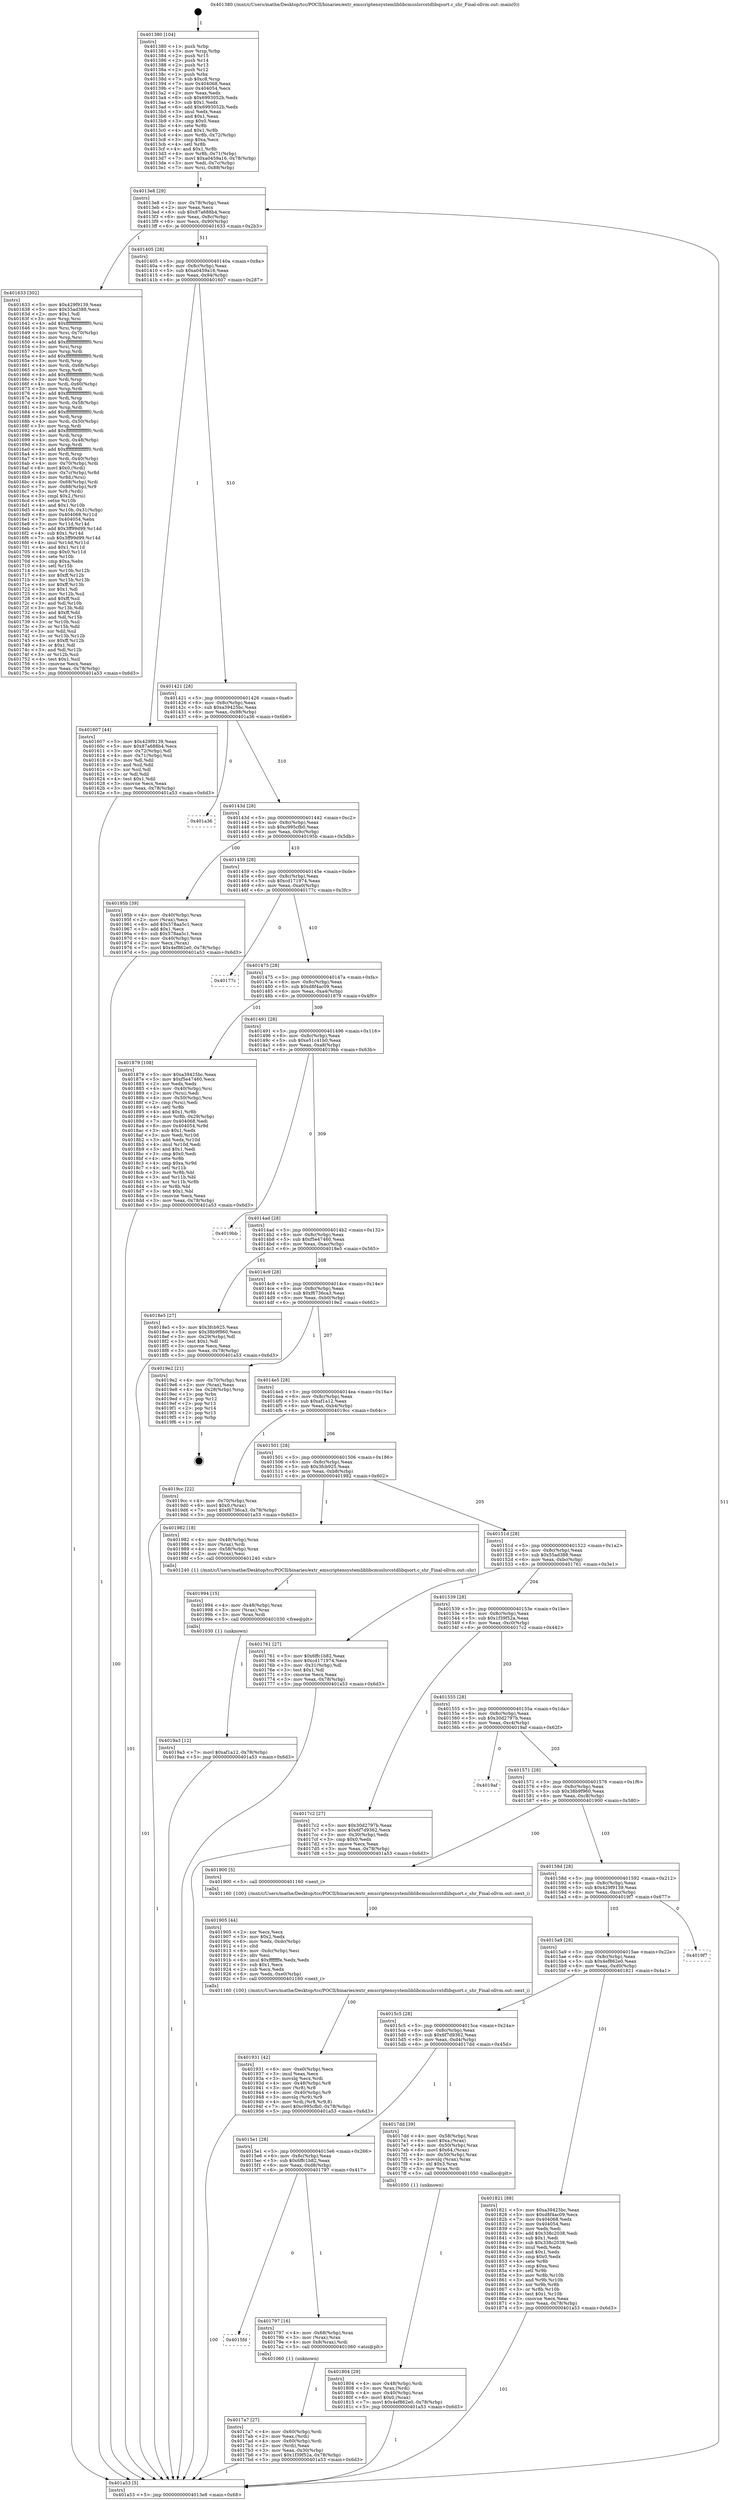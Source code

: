 digraph "0x401380" {
  label = "0x401380 (/mnt/c/Users/mathe/Desktop/tcc/POCII/binaries/extr_emscriptensystemliblibcmuslsrcstdlibqsort.c_shr_Final-ollvm.out::main(0))"
  labelloc = "t"
  node[shape=record]

  Entry [label="",width=0.3,height=0.3,shape=circle,fillcolor=black,style=filled]
  "0x4013e8" [label="{
     0x4013e8 [29]\l
     | [instrs]\l
     &nbsp;&nbsp;0x4013e8 \<+3\>: mov -0x78(%rbp),%eax\l
     &nbsp;&nbsp;0x4013eb \<+2\>: mov %eax,%ecx\l
     &nbsp;&nbsp;0x4013ed \<+6\>: sub $0x87a688b4,%ecx\l
     &nbsp;&nbsp;0x4013f3 \<+6\>: mov %eax,-0x8c(%rbp)\l
     &nbsp;&nbsp;0x4013f9 \<+6\>: mov %ecx,-0x90(%rbp)\l
     &nbsp;&nbsp;0x4013ff \<+6\>: je 0000000000401633 \<main+0x2b3\>\l
  }"]
  "0x401633" [label="{
     0x401633 [302]\l
     | [instrs]\l
     &nbsp;&nbsp;0x401633 \<+5\>: mov $0x429f9139,%eax\l
     &nbsp;&nbsp;0x401638 \<+5\>: mov $0x55ad388,%ecx\l
     &nbsp;&nbsp;0x40163d \<+2\>: mov $0x1,%dl\l
     &nbsp;&nbsp;0x40163f \<+3\>: mov %rsp,%rsi\l
     &nbsp;&nbsp;0x401642 \<+4\>: add $0xfffffffffffffff0,%rsi\l
     &nbsp;&nbsp;0x401646 \<+3\>: mov %rsi,%rsp\l
     &nbsp;&nbsp;0x401649 \<+4\>: mov %rsi,-0x70(%rbp)\l
     &nbsp;&nbsp;0x40164d \<+3\>: mov %rsp,%rsi\l
     &nbsp;&nbsp;0x401650 \<+4\>: add $0xfffffffffffffff0,%rsi\l
     &nbsp;&nbsp;0x401654 \<+3\>: mov %rsi,%rsp\l
     &nbsp;&nbsp;0x401657 \<+3\>: mov %rsp,%rdi\l
     &nbsp;&nbsp;0x40165a \<+4\>: add $0xfffffffffffffff0,%rdi\l
     &nbsp;&nbsp;0x40165e \<+3\>: mov %rdi,%rsp\l
     &nbsp;&nbsp;0x401661 \<+4\>: mov %rdi,-0x68(%rbp)\l
     &nbsp;&nbsp;0x401665 \<+3\>: mov %rsp,%rdi\l
     &nbsp;&nbsp;0x401668 \<+4\>: add $0xfffffffffffffff0,%rdi\l
     &nbsp;&nbsp;0x40166c \<+3\>: mov %rdi,%rsp\l
     &nbsp;&nbsp;0x40166f \<+4\>: mov %rdi,-0x60(%rbp)\l
     &nbsp;&nbsp;0x401673 \<+3\>: mov %rsp,%rdi\l
     &nbsp;&nbsp;0x401676 \<+4\>: add $0xfffffffffffffff0,%rdi\l
     &nbsp;&nbsp;0x40167a \<+3\>: mov %rdi,%rsp\l
     &nbsp;&nbsp;0x40167d \<+4\>: mov %rdi,-0x58(%rbp)\l
     &nbsp;&nbsp;0x401681 \<+3\>: mov %rsp,%rdi\l
     &nbsp;&nbsp;0x401684 \<+4\>: add $0xfffffffffffffff0,%rdi\l
     &nbsp;&nbsp;0x401688 \<+3\>: mov %rdi,%rsp\l
     &nbsp;&nbsp;0x40168b \<+4\>: mov %rdi,-0x50(%rbp)\l
     &nbsp;&nbsp;0x40168f \<+3\>: mov %rsp,%rdi\l
     &nbsp;&nbsp;0x401692 \<+4\>: add $0xfffffffffffffff0,%rdi\l
     &nbsp;&nbsp;0x401696 \<+3\>: mov %rdi,%rsp\l
     &nbsp;&nbsp;0x401699 \<+4\>: mov %rdi,-0x48(%rbp)\l
     &nbsp;&nbsp;0x40169d \<+3\>: mov %rsp,%rdi\l
     &nbsp;&nbsp;0x4016a0 \<+4\>: add $0xfffffffffffffff0,%rdi\l
     &nbsp;&nbsp;0x4016a4 \<+3\>: mov %rdi,%rsp\l
     &nbsp;&nbsp;0x4016a7 \<+4\>: mov %rdi,-0x40(%rbp)\l
     &nbsp;&nbsp;0x4016ab \<+4\>: mov -0x70(%rbp),%rdi\l
     &nbsp;&nbsp;0x4016af \<+6\>: movl $0x0,(%rdi)\l
     &nbsp;&nbsp;0x4016b5 \<+4\>: mov -0x7c(%rbp),%r8d\l
     &nbsp;&nbsp;0x4016b9 \<+3\>: mov %r8d,(%rsi)\l
     &nbsp;&nbsp;0x4016bc \<+4\>: mov -0x68(%rbp),%rdi\l
     &nbsp;&nbsp;0x4016c0 \<+7\>: mov -0x88(%rbp),%r9\l
     &nbsp;&nbsp;0x4016c7 \<+3\>: mov %r9,(%rdi)\l
     &nbsp;&nbsp;0x4016ca \<+3\>: cmpl $0x2,(%rsi)\l
     &nbsp;&nbsp;0x4016cd \<+4\>: setne %r10b\l
     &nbsp;&nbsp;0x4016d1 \<+4\>: and $0x1,%r10b\l
     &nbsp;&nbsp;0x4016d5 \<+4\>: mov %r10b,-0x31(%rbp)\l
     &nbsp;&nbsp;0x4016d9 \<+8\>: mov 0x404068,%r11d\l
     &nbsp;&nbsp;0x4016e1 \<+7\>: mov 0x404054,%ebx\l
     &nbsp;&nbsp;0x4016e8 \<+3\>: mov %r11d,%r14d\l
     &nbsp;&nbsp;0x4016eb \<+7\>: add $0x3ff99d99,%r14d\l
     &nbsp;&nbsp;0x4016f2 \<+4\>: sub $0x1,%r14d\l
     &nbsp;&nbsp;0x4016f6 \<+7\>: sub $0x3ff99d99,%r14d\l
     &nbsp;&nbsp;0x4016fd \<+4\>: imul %r14d,%r11d\l
     &nbsp;&nbsp;0x401701 \<+4\>: and $0x1,%r11d\l
     &nbsp;&nbsp;0x401705 \<+4\>: cmp $0x0,%r11d\l
     &nbsp;&nbsp;0x401709 \<+4\>: sete %r10b\l
     &nbsp;&nbsp;0x40170d \<+3\>: cmp $0xa,%ebx\l
     &nbsp;&nbsp;0x401710 \<+4\>: setl %r15b\l
     &nbsp;&nbsp;0x401714 \<+3\>: mov %r10b,%r12b\l
     &nbsp;&nbsp;0x401717 \<+4\>: xor $0xff,%r12b\l
     &nbsp;&nbsp;0x40171b \<+3\>: mov %r15b,%r13b\l
     &nbsp;&nbsp;0x40171e \<+4\>: xor $0xff,%r13b\l
     &nbsp;&nbsp;0x401722 \<+3\>: xor $0x1,%dl\l
     &nbsp;&nbsp;0x401725 \<+3\>: mov %r12b,%sil\l
     &nbsp;&nbsp;0x401728 \<+4\>: and $0xff,%sil\l
     &nbsp;&nbsp;0x40172c \<+3\>: and %dl,%r10b\l
     &nbsp;&nbsp;0x40172f \<+3\>: mov %r13b,%dil\l
     &nbsp;&nbsp;0x401732 \<+4\>: and $0xff,%dil\l
     &nbsp;&nbsp;0x401736 \<+3\>: and %dl,%r15b\l
     &nbsp;&nbsp;0x401739 \<+3\>: or %r10b,%sil\l
     &nbsp;&nbsp;0x40173c \<+3\>: or %r15b,%dil\l
     &nbsp;&nbsp;0x40173f \<+3\>: xor %dil,%sil\l
     &nbsp;&nbsp;0x401742 \<+3\>: or %r13b,%r12b\l
     &nbsp;&nbsp;0x401745 \<+4\>: xor $0xff,%r12b\l
     &nbsp;&nbsp;0x401749 \<+3\>: or $0x1,%dl\l
     &nbsp;&nbsp;0x40174c \<+3\>: and %dl,%r12b\l
     &nbsp;&nbsp;0x40174f \<+3\>: or %r12b,%sil\l
     &nbsp;&nbsp;0x401752 \<+4\>: test $0x1,%sil\l
     &nbsp;&nbsp;0x401756 \<+3\>: cmovne %ecx,%eax\l
     &nbsp;&nbsp;0x401759 \<+3\>: mov %eax,-0x78(%rbp)\l
     &nbsp;&nbsp;0x40175c \<+5\>: jmp 0000000000401a53 \<main+0x6d3\>\l
  }"]
  "0x401405" [label="{
     0x401405 [28]\l
     | [instrs]\l
     &nbsp;&nbsp;0x401405 \<+5\>: jmp 000000000040140a \<main+0x8a\>\l
     &nbsp;&nbsp;0x40140a \<+6\>: mov -0x8c(%rbp),%eax\l
     &nbsp;&nbsp;0x401410 \<+5\>: sub $0xa0459a16,%eax\l
     &nbsp;&nbsp;0x401415 \<+6\>: mov %eax,-0x94(%rbp)\l
     &nbsp;&nbsp;0x40141b \<+6\>: je 0000000000401607 \<main+0x287\>\l
  }"]
  Exit [label="",width=0.3,height=0.3,shape=circle,fillcolor=black,style=filled,peripheries=2]
  "0x401607" [label="{
     0x401607 [44]\l
     | [instrs]\l
     &nbsp;&nbsp;0x401607 \<+5\>: mov $0x429f9139,%eax\l
     &nbsp;&nbsp;0x40160c \<+5\>: mov $0x87a688b4,%ecx\l
     &nbsp;&nbsp;0x401611 \<+3\>: mov -0x72(%rbp),%dl\l
     &nbsp;&nbsp;0x401614 \<+4\>: mov -0x71(%rbp),%sil\l
     &nbsp;&nbsp;0x401618 \<+3\>: mov %dl,%dil\l
     &nbsp;&nbsp;0x40161b \<+3\>: and %sil,%dil\l
     &nbsp;&nbsp;0x40161e \<+3\>: xor %sil,%dl\l
     &nbsp;&nbsp;0x401621 \<+3\>: or %dl,%dil\l
     &nbsp;&nbsp;0x401624 \<+4\>: test $0x1,%dil\l
     &nbsp;&nbsp;0x401628 \<+3\>: cmovne %ecx,%eax\l
     &nbsp;&nbsp;0x40162b \<+3\>: mov %eax,-0x78(%rbp)\l
     &nbsp;&nbsp;0x40162e \<+5\>: jmp 0000000000401a53 \<main+0x6d3\>\l
  }"]
  "0x401421" [label="{
     0x401421 [28]\l
     | [instrs]\l
     &nbsp;&nbsp;0x401421 \<+5\>: jmp 0000000000401426 \<main+0xa6\>\l
     &nbsp;&nbsp;0x401426 \<+6\>: mov -0x8c(%rbp),%eax\l
     &nbsp;&nbsp;0x40142c \<+5\>: sub $0xa39425bc,%eax\l
     &nbsp;&nbsp;0x401431 \<+6\>: mov %eax,-0x98(%rbp)\l
     &nbsp;&nbsp;0x401437 \<+6\>: je 0000000000401a36 \<main+0x6b6\>\l
  }"]
  "0x401a53" [label="{
     0x401a53 [5]\l
     | [instrs]\l
     &nbsp;&nbsp;0x401a53 \<+5\>: jmp 00000000004013e8 \<main+0x68\>\l
  }"]
  "0x401380" [label="{
     0x401380 [104]\l
     | [instrs]\l
     &nbsp;&nbsp;0x401380 \<+1\>: push %rbp\l
     &nbsp;&nbsp;0x401381 \<+3\>: mov %rsp,%rbp\l
     &nbsp;&nbsp;0x401384 \<+2\>: push %r15\l
     &nbsp;&nbsp;0x401386 \<+2\>: push %r14\l
     &nbsp;&nbsp;0x401388 \<+2\>: push %r13\l
     &nbsp;&nbsp;0x40138a \<+2\>: push %r12\l
     &nbsp;&nbsp;0x40138c \<+1\>: push %rbx\l
     &nbsp;&nbsp;0x40138d \<+7\>: sub $0xc8,%rsp\l
     &nbsp;&nbsp;0x401394 \<+7\>: mov 0x404068,%eax\l
     &nbsp;&nbsp;0x40139b \<+7\>: mov 0x404054,%ecx\l
     &nbsp;&nbsp;0x4013a2 \<+2\>: mov %eax,%edx\l
     &nbsp;&nbsp;0x4013a4 \<+6\>: sub $0x6993052b,%edx\l
     &nbsp;&nbsp;0x4013aa \<+3\>: sub $0x1,%edx\l
     &nbsp;&nbsp;0x4013ad \<+6\>: add $0x6993052b,%edx\l
     &nbsp;&nbsp;0x4013b3 \<+3\>: imul %edx,%eax\l
     &nbsp;&nbsp;0x4013b6 \<+3\>: and $0x1,%eax\l
     &nbsp;&nbsp;0x4013b9 \<+3\>: cmp $0x0,%eax\l
     &nbsp;&nbsp;0x4013bc \<+4\>: sete %r8b\l
     &nbsp;&nbsp;0x4013c0 \<+4\>: and $0x1,%r8b\l
     &nbsp;&nbsp;0x4013c4 \<+4\>: mov %r8b,-0x72(%rbp)\l
     &nbsp;&nbsp;0x4013c8 \<+3\>: cmp $0xa,%ecx\l
     &nbsp;&nbsp;0x4013cb \<+4\>: setl %r8b\l
     &nbsp;&nbsp;0x4013cf \<+4\>: and $0x1,%r8b\l
     &nbsp;&nbsp;0x4013d3 \<+4\>: mov %r8b,-0x71(%rbp)\l
     &nbsp;&nbsp;0x4013d7 \<+7\>: movl $0xa0459a16,-0x78(%rbp)\l
     &nbsp;&nbsp;0x4013de \<+3\>: mov %edi,-0x7c(%rbp)\l
     &nbsp;&nbsp;0x4013e1 \<+7\>: mov %rsi,-0x88(%rbp)\l
  }"]
  "0x4019a3" [label="{
     0x4019a3 [12]\l
     | [instrs]\l
     &nbsp;&nbsp;0x4019a3 \<+7\>: movl $0xaf1a12,-0x78(%rbp)\l
     &nbsp;&nbsp;0x4019aa \<+5\>: jmp 0000000000401a53 \<main+0x6d3\>\l
  }"]
  "0x401994" [label="{
     0x401994 [15]\l
     | [instrs]\l
     &nbsp;&nbsp;0x401994 \<+4\>: mov -0x48(%rbp),%rax\l
     &nbsp;&nbsp;0x401998 \<+3\>: mov (%rax),%rax\l
     &nbsp;&nbsp;0x40199b \<+3\>: mov %rax,%rdi\l
     &nbsp;&nbsp;0x40199e \<+5\>: call 0000000000401030 \<free@plt\>\l
     | [calls]\l
     &nbsp;&nbsp;0x401030 \{1\} (unknown)\l
  }"]
  "0x401a36" [label="{
     0x401a36\l
  }", style=dashed]
  "0x40143d" [label="{
     0x40143d [28]\l
     | [instrs]\l
     &nbsp;&nbsp;0x40143d \<+5\>: jmp 0000000000401442 \<main+0xc2\>\l
     &nbsp;&nbsp;0x401442 \<+6\>: mov -0x8c(%rbp),%eax\l
     &nbsp;&nbsp;0x401448 \<+5\>: sub $0xc995cfb0,%eax\l
     &nbsp;&nbsp;0x40144d \<+6\>: mov %eax,-0x9c(%rbp)\l
     &nbsp;&nbsp;0x401453 \<+6\>: je 000000000040195b \<main+0x5db\>\l
  }"]
  "0x401931" [label="{
     0x401931 [42]\l
     | [instrs]\l
     &nbsp;&nbsp;0x401931 \<+6\>: mov -0xe0(%rbp),%ecx\l
     &nbsp;&nbsp;0x401937 \<+3\>: imul %eax,%ecx\l
     &nbsp;&nbsp;0x40193a \<+3\>: movslq %ecx,%rdi\l
     &nbsp;&nbsp;0x40193d \<+4\>: mov -0x48(%rbp),%r8\l
     &nbsp;&nbsp;0x401941 \<+3\>: mov (%r8),%r8\l
     &nbsp;&nbsp;0x401944 \<+4\>: mov -0x40(%rbp),%r9\l
     &nbsp;&nbsp;0x401948 \<+3\>: movslq (%r9),%r9\l
     &nbsp;&nbsp;0x40194b \<+4\>: mov %rdi,(%r8,%r9,8)\l
     &nbsp;&nbsp;0x40194f \<+7\>: movl $0xc995cfb0,-0x78(%rbp)\l
     &nbsp;&nbsp;0x401956 \<+5\>: jmp 0000000000401a53 \<main+0x6d3\>\l
  }"]
  "0x40195b" [label="{
     0x40195b [39]\l
     | [instrs]\l
     &nbsp;&nbsp;0x40195b \<+4\>: mov -0x40(%rbp),%rax\l
     &nbsp;&nbsp;0x40195f \<+2\>: mov (%rax),%ecx\l
     &nbsp;&nbsp;0x401961 \<+6\>: add $0x578aa5c1,%ecx\l
     &nbsp;&nbsp;0x401967 \<+3\>: add $0x1,%ecx\l
     &nbsp;&nbsp;0x40196a \<+6\>: sub $0x578aa5c1,%ecx\l
     &nbsp;&nbsp;0x401970 \<+4\>: mov -0x40(%rbp),%rax\l
     &nbsp;&nbsp;0x401974 \<+2\>: mov %ecx,(%rax)\l
     &nbsp;&nbsp;0x401976 \<+7\>: movl $0x4ef862e0,-0x78(%rbp)\l
     &nbsp;&nbsp;0x40197d \<+5\>: jmp 0000000000401a53 \<main+0x6d3\>\l
  }"]
  "0x401459" [label="{
     0x401459 [28]\l
     | [instrs]\l
     &nbsp;&nbsp;0x401459 \<+5\>: jmp 000000000040145e \<main+0xde\>\l
     &nbsp;&nbsp;0x40145e \<+6\>: mov -0x8c(%rbp),%eax\l
     &nbsp;&nbsp;0x401464 \<+5\>: sub $0xcd171974,%eax\l
     &nbsp;&nbsp;0x401469 \<+6\>: mov %eax,-0xa0(%rbp)\l
     &nbsp;&nbsp;0x40146f \<+6\>: je 000000000040177c \<main+0x3fc\>\l
  }"]
  "0x401905" [label="{
     0x401905 [44]\l
     | [instrs]\l
     &nbsp;&nbsp;0x401905 \<+2\>: xor %ecx,%ecx\l
     &nbsp;&nbsp;0x401907 \<+5\>: mov $0x2,%edx\l
     &nbsp;&nbsp;0x40190c \<+6\>: mov %edx,-0xdc(%rbp)\l
     &nbsp;&nbsp;0x401912 \<+1\>: cltd\l
     &nbsp;&nbsp;0x401913 \<+6\>: mov -0xdc(%rbp),%esi\l
     &nbsp;&nbsp;0x401919 \<+2\>: idiv %esi\l
     &nbsp;&nbsp;0x40191b \<+6\>: imul $0xfffffffe,%edx,%edx\l
     &nbsp;&nbsp;0x401921 \<+3\>: sub $0x1,%ecx\l
     &nbsp;&nbsp;0x401924 \<+2\>: sub %ecx,%edx\l
     &nbsp;&nbsp;0x401926 \<+6\>: mov %edx,-0xe0(%rbp)\l
     &nbsp;&nbsp;0x40192c \<+5\>: call 0000000000401160 \<next_i\>\l
     | [calls]\l
     &nbsp;&nbsp;0x401160 \{100\} (/mnt/c/Users/mathe/Desktop/tcc/POCII/binaries/extr_emscriptensystemliblibcmuslsrcstdlibqsort.c_shr_Final-ollvm.out::next_i)\l
  }"]
  "0x40177c" [label="{
     0x40177c\l
  }", style=dashed]
  "0x401475" [label="{
     0x401475 [28]\l
     | [instrs]\l
     &nbsp;&nbsp;0x401475 \<+5\>: jmp 000000000040147a \<main+0xfa\>\l
     &nbsp;&nbsp;0x40147a \<+6\>: mov -0x8c(%rbp),%eax\l
     &nbsp;&nbsp;0x401480 \<+5\>: sub $0xd8f4ac09,%eax\l
     &nbsp;&nbsp;0x401485 \<+6\>: mov %eax,-0xa4(%rbp)\l
     &nbsp;&nbsp;0x40148b \<+6\>: je 0000000000401879 \<main+0x4f9\>\l
  }"]
  "0x401804" [label="{
     0x401804 [29]\l
     | [instrs]\l
     &nbsp;&nbsp;0x401804 \<+4\>: mov -0x48(%rbp),%rdi\l
     &nbsp;&nbsp;0x401808 \<+3\>: mov %rax,(%rdi)\l
     &nbsp;&nbsp;0x40180b \<+4\>: mov -0x40(%rbp),%rax\l
     &nbsp;&nbsp;0x40180f \<+6\>: movl $0x0,(%rax)\l
     &nbsp;&nbsp;0x401815 \<+7\>: movl $0x4ef862e0,-0x78(%rbp)\l
     &nbsp;&nbsp;0x40181c \<+5\>: jmp 0000000000401a53 \<main+0x6d3\>\l
  }"]
  "0x401879" [label="{
     0x401879 [108]\l
     | [instrs]\l
     &nbsp;&nbsp;0x401879 \<+5\>: mov $0xa39425bc,%eax\l
     &nbsp;&nbsp;0x40187e \<+5\>: mov $0xf5e47460,%ecx\l
     &nbsp;&nbsp;0x401883 \<+2\>: xor %edx,%edx\l
     &nbsp;&nbsp;0x401885 \<+4\>: mov -0x40(%rbp),%rsi\l
     &nbsp;&nbsp;0x401889 \<+2\>: mov (%rsi),%edi\l
     &nbsp;&nbsp;0x40188b \<+4\>: mov -0x50(%rbp),%rsi\l
     &nbsp;&nbsp;0x40188f \<+2\>: cmp (%rsi),%edi\l
     &nbsp;&nbsp;0x401891 \<+4\>: setl %r8b\l
     &nbsp;&nbsp;0x401895 \<+4\>: and $0x1,%r8b\l
     &nbsp;&nbsp;0x401899 \<+4\>: mov %r8b,-0x29(%rbp)\l
     &nbsp;&nbsp;0x40189d \<+7\>: mov 0x404068,%edi\l
     &nbsp;&nbsp;0x4018a4 \<+8\>: mov 0x404054,%r9d\l
     &nbsp;&nbsp;0x4018ac \<+3\>: sub $0x1,%edx\l
     &nbsp;&nbsp;0x4018af \<+3\>: mov %edi,%r10d\l
     &nbsp;&nbsp;0x4018b2 \<+3\>: add %edx,%r10d\l
     &nbsp;&nbsp;0x4018b5 \<+4\>: imul %r10d,%edi\l
     &nbsp;&nbsp;0x4018b9 \<+3\>: and $0x1,%edi\l
     &nbsp;&nbsp;0x4018bc \<+3\>: cmp $0x0,%edi\l
     &nbsp;&nbsp;0x4018bf \<+4\>: sete %r8b\l
     &nbsp;&nbsp;0x4018c3 \<+4\>: cmp $0xa,%r9d\l
     &nbsp;&nbsp;0x4018c7 \<+4\>: setl %r11b\l
     &nbsp;&nbsp;0x4018cb \<+3\>: mov %r8b,%bl\l
     &nbsp;&nbsp;0x4018ce \<+3\>: and %r11b,%bl\l
     &nbsp;&nbsp;0x4018d1 \<+3\>: xor %r11b,%r8b\l
     &nbsp;&nbsp;0x4018d4 \<+3\>: or %r8b,%bl\l
     &nbsp;&nbsp;0x4018d7 \<+3\>: test $0x1,%bl\l
     &nbsp;&nbsp;0x4018da \<+3\>: cmovne %ecx,%eax\l
     &nbsp;&nbsp;0x4018dd \<+3\>: mov %eax,-0x78(%rbp)\l
     &nbsp;&nbsp;0x4018e0 \<+5\>: jmp 0000000000401a53 \<main+0x6d3\>\l
  }"]
  "0x401491" [label="{
     0x401491 [28]\l
     | [instrs]\l
     &nbsp;&nbsp;0x401491 \<+5\>: jmp 0000000000401496 \<main+0x116\>\l
     &nbsp;&nbsp;0x401496 \<+6\>: mov -0x8c(%rbp),%eax\l
     &nbsp;&nbsp;0x40149c \<+5\>: sub $0xe51c41b0,%eax\l
     &nbsp;&nbsp;0x4014a1 \<+6\>: mov %eax,-0xa8(%rbp)\l
     &nbsp;&nbsp;0x4014a7 \<+6\>: je 00000000004019bb \<main+0x63b\>\l
  }"]
  "0x4017a7" [label="{
     0x4017a7 [27]\l
     | [instrs]\l
     &nbsp;&nbsp;0x4017a7 \<+4\>: mov -0x60(%rbp),%rdi\l
     &nbsp;&nbsp;0x4017ab \<+2\>: mov %eax,(%rdi)\l
     &nbsp;&nbsp;0x4017ad \<+4\>: mov -0x60(%rbp),%rdi\l
     &nbsp;&nbsp;0x4017b1 \<+2\>: mov (%rdi),%eax\l
     &nbsp;&nbsp;0x4017b3 \<+3\>: mov %eax,-0x30(%rbp)\l
     &nbsp;&nbsp;0x4017b6 \<+7\>: movl $0x1f39f52a,-0x78(%rbp)\l
     &nbsp;&nbsp;0x4017bd \<+5\>: jmp 0000000000401a53 \<main+0x6d3\>\l
  }"]
  "0x4019bb" [label="{
     0x4019bb\l
  }", style=dashed]
  "0x4014ad" [label="{
     0x4014ad [28]\l
     | [instrs]\l
     &nbsp;&nbsp;0x4014ad \<+5\>: jmp 00000000004014b2 \<main+0x132\>\l
     &nbsp;&nbsp;0x4014b2 \<+6\>: mov -0x8c(%rbp),%eax\l
     &nbsp;&nbsp;0x4014b8 \<+5\>: sub $0xf5e47460,%eax\l
     &nbsp;&nbsp;0x4014bd \<+6\>: mov %eax,-0xac(%rbp)\l
     &nbsp;&nbsp;0x4014c3 \<+6\>: je 00000000004018e5 \<main+0x565\>\l
  }"]
  "0x4015fd" [label="{
     0x4015fd\l
  }", style=dashed]
  "0x4018e5" [label="{
     0x4018e5 [27]\l
     | [instrs]\l
     &nbsp;&nbsp;0x4018e5 \<+5\>: mov $0x3fcb925,%eax\l
     &nbsp;&nbsp;0x4018ea \<+5\>: mov $0x38b9f960,%ecx\l
     &nbsp;&nbsp;0x4018ef \<+3\>: mov -0x29(%rbp),%dl\l
     &nbsp;&nbsp;0x4018f2 \<+3\>: test $0x1,%dl\l
     &nbsp;&nbsp;0x4018f5 \<+3\>: cmovne %ecx,%eax\l
     &nbsp;&nbsp;0x4018f8 \<+3\>: mov %eax,-0x78(%rbp)\l
     &nbsp;&nbsp;0x4018fb \<+5\>: jmp 0000000000401a53 \<main+0x6d3\>\l
  }"]
  "0x4014c9" [label="{
     0x4014c9 [28]\l
     | [instrs]\l
     &nbsp;&nbsp;0x4014c9 \<+5\>: jmp 00000000004014ce \<main+0x14e\>\l
     &nbsp;&nbsp;0x4014ce \<+6\>: mov -0x8c(%rbp),%eax\l
     &nbsp;&nbsp;0x4014d4 \<+5\>: sub $0xf6736ca3,%eax\l
     &nbsp;&nbsp;0x4014d9 \<+6\>: mov %eax,-0xb0(%rbp)\l
     &nbsp;&nbsp;0x4014df \<+6\>: je 00000000004019e2 \<main+0x662\>\l
  }"]
  "0x401797" [label="{
     0x401797 [16]\l
     | [instrs]\l
     &nbsp;&nbsp;0x401797 \<+4\>: mov -0x68(%rbp),%rax\l
     &nbsp;&nbsp;0x40179b \<+3\>: mov (%rax),%rax\l
     &nbsp;&nbsp;0x40179e \<+4\>: mov 0x8(%rax),%rdi\l
     &nbsp;&nbsp;0x4017a2 \<+5\>: call 0000000000401060 \<atoi@plt\>\l
     | [calls]\l
     &nbsp;&nbsp;0x401060 \{1\} (unknown)\l
  }"]
  "0x4019e2" [label="{
     0x4019e2 [21]\l
     | [instrs]\l
     &nbsp;&nbsp;0x4019e2 \<+4\>: mov -0x70(%rbp),%rax\l
     &nbsp;&nbsp;0x4019e6 \<+2\>: mov (%rax),%eax\l
     &nbsp;&nbsp;0x4019e8 \<+4\>: lea -0x28(%rbp),%rsp\l
     &nbsp;&nbsp;0x4019ec \<+1\>: pop %rbx\l
     &nbsp;&nbsp;0x4019ed \<+2\>: pop %r12\l
     &nbsp;&nbsp;0x4019ef \<+2\>: pop %r13\l
     &nbsp;&nbsp;0x4019f1 \<+2\>: pop %r14\l
     &nbsp;&nbsp;0x4019f3 \<+2\>: pop %r15\l
     &nbsp;&nbsp;0x4019f5 \<+1\>: pop %rbp\l
     &nbsp;&nbsp;0x4019f6 \<+1\>: ret\l
  }"]
  "0x4014e5" [label="{
     0x4014e5 [28]\l
     | [instrs]\l
     &nbsp;&nbsp;0x4014e5 \<+5\>: jmp 00000000004014ea \<main+0x16a\>\l
     &nbsp;&nbsp;0x4014ea \<+6\>: mov -0x8c(%rbp),%eax\l
     &nbsp;&nbsp;0x4014f0 \<+5\>: sub $0xaf1a12,%eax\l
     &nbsp;&nbsp;0x4014f5 \<+6\>: mov %eax,-0xb4(%rbp)\l
     &nbsp;&nbsp;0x4014fb \<+6\>: je 00000000004019cc \<main+0x64c\>\l
  }"]
  "0x4015e1" [label="{
     0x4015e1 [28]\l
     | [instrs]\l
     &nbsp;&nbsp;0x4015e1 \<+5\>: jmp 00000000004015e6 \<main+0x266\>\l
     &nbsp;&nbsp;0x4015e6 \<+6\>: mov -0x8c(%rbp),%eax\l
     &nbsp;&nbsp;0x4015ec \<+5\>: sub $0x6ffc1b82,%eax\l
     &nbsp;&nbsp;0x4015f1 \<+6\>: mov %eax,-0xd8(%rbp)\l
     &nbsp;&nbsp;0x4015f7 \<+6\>: je 0000000000401797 \<main+0x417\>\l
  }"]
  "0x4019cc" [label="{
     0x4019cc [22]\l
     | [instrs]\l
     &nbsp;&nbsp;0x4019cc \<+4\>: mov -0x70(%rbp),%rax\l
     &nbsp;&nbsp;0x4019d0 \<+6\>: movl $0x0,(%rax)\l
     &nbsp;&nbsp;0x4019d6 \<+7\>: movl $0xf6736ca3,-0x78(%rbp)\l
     &nbsp;&nbsp;0x4019dd \<+5\>: jmp 0000000000401a53 \<main+0x6d3\>\l
  }"]
  "0x401501" [label="{
     0x401501 [28]\l
     | [instrs]\l
     &nbsp;&nbsp;0x401501 \<+5\>: jmp 0000000000401506 \<main+0x186\>\l
     &nbsp;&nbsp;0x401506 \<+6\>: mov -0x8c(%rbp),%eax\l
     &nbsp;&nbsp;0x40150c \<+5\>: sub $0x3fcb925,%eax\l
     &nbsp;&nbsp;0x401511 \<+6\>: mov %eax,-0xb8(%rbp)\l
     &nbsp;&nbsp;0x401517 \<+6\>: je 0000000000401982 \<main+0x602\>\l
  }"]
  "0x4017dd" [label="{
     0x4017dd [39]\l
     | [instrs]\l
     &nbsp;&nbsp;0x4017dd \<+4\>: mov -0x58(%rbp),%rax\l
     &nbsp;&nbsp;0x4017e1 \<+6\>: movl $0xa,(%rax)\l
     &nbsp;&nbsp;0x4017e7 \<+4\>: mov -0x50(%rbp),%rax\l
     &nbsp;&nbsp;0x4017eb \<+6\>: movl $0x64,(%rax)\l
     &nbsp;&nbsp;0x4017f1 \<+4\>: mov -0x50(%rbp),%rax\l
     &nbsp;&nbsp;0x4017f5 \<+3\>: movslq (%rax),%rax\l
     &nbsp;&nbsp;0x4017f8 \<+4\>: shl $0x3,%rax\l
     &nbsp;&nbsp;0x4017fc \<+3\>: mov %rax,%rdi\l
     &nbsp;&nbsp;0x4017ff \<+5\>: call 0000000000401050 \<malloc@plt\>\l
     | [calls]\l
     &nbsp;&nbsp;0x401050 \{1\} (unknown)\l
  }"]
  "0x401982" [label="{
     0x401982 [18]\l
     | [instrs]\l
     &nbsp;&nbsp;0x401982 \<+4\>: mov -0x48(%rbp),%rax\l
     &nbsp;&nbsp;0x401986 \<+3\>: mov (%rax),%rdi\l
     &nbsp;&nbsp;0x401989 \<+4\>: mov -0x58(%rbp),%rax\l
     &nbsp;&nbsp;0x40198d \<+2\>: mov (%rax),%esi\l
     &nbsp;&nbsp;0x40198f \<+5\>: call 0000000000401240 \<shr\>\l
     | [calls]\l
     &nbsp;&nbsp;0x401240 \{1\} (/mnt/c/Users/mathe/Desktop/tcc/POCII/binaries/extr_emscriptensystemliblibcmuslsrcstdlibqsort.c_shr_Final-ollvm.out::shr)\l
  }"]
  "0x40151d" [label="{
     0x40151d [28]\l
     | [instrs]\l
     &nbsp;&nbsp;0x40151d \<+5\>: jmp 0000000000401522 \<main+0x1a2\>\l
     &nbsp;&nbsp;0x401522 \<+6\>: mov -0x8c(%rbp),%eax\l
     &nbsp;&nbsp;0x401528 \<+5\>: sub $0x55ad388,%eax\l
     &nbsp;&nbsp;0x40152d \<+6\>: mov %eax,-0xbc(%rbp)\l
     &nbsp;&nbsp;0x401533 \<+6\>: je 0000000000401761 \<main+0x3e1\>\l
  }"]
  "0x4015c5" [label="{
     0x4015c5 [28]\l
     | [instrs]\l
     &nbsp;&nbsp;0x4015c5 \<+5\>: jmp 00000000004015ca \<main+0x24a\>\l
     &nbsp;&nbsp;0x4015ca \<+6\>: mov -0x8c(%rbp),%eax\l
     &nbsp;&nbsp;0x4015d0 \<+5\>: sub $0x6f7d9362,%eax\l
     &nbsp;&nbsp;0x4015d5 \<+6\>: mov %eax,-0xd4(%rbp)\l
     &nbsp;&nbsp;0x4015db \<+6\>: je 00000000004017dd \<main+0x45d\>\l
  }"]
  "0x401761" [label="{
     0x401761 [27]\l
     | [instrs]\l
     &nbsp;&nbsp;0x401761 \<+5\>: mov $0x6ffc1b82,%eax\l
     &nbsp;&nbsp;0x401766 \<+5\>: mov $0xcd171974,%ecx\l
     &nbsp;&nbsp;0x40176b \<+3\>: mov -0x31(%rbp),%dl\l
     &nbsp;&nbsp;0x40176e \<+3\>: test $0x1,%dl\l
     &nbsp;&nbsp;0x401771 \<+3\>: cmovne %ecx,%eax\l
     &nbsp;&nbsp;0x401774 \<+3\>: mov %eax,-0x78(%rbp)\l
     &nbsp;&nbsp;0x401777 \<+5\>: jmp 0000000000401a53 \<main+0x6d3\>\l
  }"]
  "0x401539" [label="{
     0x401539 [28]\l
     | [instrs]\l
     &nbsp;&nbsp;0x401539 \<+5\>: jmp 000000000040153e \<main+0x1be\>\l
     &nbsp;&nbsp;0x40153e \<+6\>: mov -0x8c(%rbp),%eax\l
     &nbsp;&nbsp;0x401544 \<+5\>: sub $0x1f39f52a,%eax\l
     &nbsp;&nbsp;0x401549 \<+6\>: mov %eax,-0xc0(%rbp)\l
     &nbsp;&nbsp;0x40154f \<+6\>: je 00000000004017c2 \<main+0x442\>\l
  }"]
  "0x401821" [label="{
     0x401821 [88]\l
     | [instrs]\l
     &nbsp;&nbsp;0x401821 \<+5\>: mov $0xa39425bc,%eax\l
     &nbsp;&nbsp;0x401826 \<+5\>: mov $0xd8f4ac09,%ecx\l
     &nbsp;&nbsp;0x40182b \<+7\>: mov 0x404068,%edx\l
     &nbsp;&nbsp;0x401832 \<+7\>: mov 0x404054,%esi\l
     &nbsp;&nbsp;0x401839 \<+2\>: mov %edx,%edi\l
     &nbsp;&nbsp;0x40183b \<+6\>: add $0x338c2038,%edi\l
     &nbsp;&nbsp;0x401841 \<+3\>: sub $0x1,%edi\l
     &nbsp;&nbsp;0x401844 \<+6\>: sub $0x338c2038,%edi\l
     &nbsp;&nbsp;0x40184a \<+3\>: imul %edi,%edx\l
     &nbsp;&nbsp;0x40184d \<+3\>: and $0x1,%edx\l
     &nbsp;&nbsp;0x401850 \<+3\>: cmp $0x0,%edx\l
     &nbsp;&nbsp;0x401853 \<+4\>: sete %r8b\l
     &nbsp;&nbsp;0x401857 \<+3\>: cmp $0xa,%esi\l
     &nbsp;&nbsp;0x40185a \<+4\>: setl %r9b\l
     &nbsp;&nbsp;0x40185e \<+3\>: mov %r8b,%r10b\l
     &nbsp;&nbsp;0x401861 \<+3\>: and %r9b,%r10b\l
     &nbsp;&nbsp;0x401864 \<+3\>: xor %r9b,%r8b\l
     &nbsp;&nbsp;0x401867 \<+3\>: or %r8b,%r10b\l
     &nbsp;&nbsp;0x40186a \<+4\>: test $0x1,%r10b\l
     &nbsp;&nbsp;0x40186e \<+3\>: cmovne %ecx,%eax\l
     &nbsp;&nbsp;0x401871 \<+3\>: mov %eax,-0x78(%rbp)\l
     &nbsp;&nbsp;0x401874 \<+5\>: jmp 0000000000401a53 \<main+0x6d3\>\l
  }"]
  "0x4017c2" [label="{
     0x4017c2 [27]\l
     | [instrs]\l
     &nbsp;&nbsp;0x4017c2 \<+5\>: mov $0x30d2797b,%eax\l
     &nbsp;&nbsp;0x4017c7 \<+5\>: mov $0x6f7d9362,%ecx\l
     &nbsp;&nbsp;0x4017cc \<+3\>: mov -0x30(%rbp),%edx\l
     &nbsp;&nbsp;0x4017cf \<+3\>: cmp $0x0,%edx\l
     &nbsp;&nbsp;0x4017d2 \<+3\>: cmove %ecx,%eax\l
     &nbsp;&nbsp;0x4017d5 \<+3\>: mov %eax,-0x78(%rbp)\l
     &nbsp;&nbsp;0x4017d8 \<+5\>: jmp 0000000000401a53 \<main+0x6d3\>\l
  }"]
  "0x401555" [label="{
     0x401555 [28]\l
     | [instrs]\l
     &nbsp;&nbsp;0x401555 \<+5\>: jmp 000000000040155a \<main+0x1da\>\l
     &nbsp;&nbsp;0x40155a \<+6\>: mov -0x8c(%rbp),%eax\l
     &nbsp;&nbsp;0x401560 \<+5\>: sub $0x30d2797b,%eax\l
     &nbsp;&nbsp;0x401565 \<+6\>: mov %eax,-0xc4(%rbp)\l
     &nbsp;&nbsp;0x40156b \<+6\>: je 00000000004019af \<main+0x62f\>\l
  }"]
  "0x4015a9" [label="{
     0x4015a9 [28]\l
     | [instrs]\l
     &nbsp;&nbsp;0x4015a9 \<+5\>: jmp 00000000004015ae \<main+0x22e\>\l
     &nbsp;&nbsp;0x4015ae \<+6\>: mov -0x8c(%rbp),%eax\l
     &nbsp;&nbsp;0x4015b4 \<+5\>: sub $0x4ef862e0,%eax\l
     &nbsp;&nbsp;0x4015b9 \<+6\>: mov %eax,-0xd0(%rbp)\l
     &nbsp;&nbsp;0x4015bf \<+6\>: je 0000000000401821 \<main+0x4a1\>\l
  }"]
  "0x4019af" [label="{
     0x4019af\l
  }", style=dashed]
  "0x401571" [label="{
     0x401571 [28]\l
     | [instrs]\l
     &nbsp;&nbsp;0x401571 \<+5\>: jmp 0000000000401576 \<main+0x1f6\>\l
     &nbsp;&nbsp;0x401576 \<+6\>: mov -0x8c(%rbp),%eax\l
     &nbsp;&nbsp;0x40157c \<+5\>: sub $0x38b9f960,%eax\l
     &nbsp;&nbsp;0x401581 \<+6\>: mov %eax,-0xc8(%rbp)\l
     &nbsp;&nbsp;0x401587 \<+6\>: je 0000000000401900 \<main+0x580\>\l
  }"]
  "0x4019f7" [label="{
     0x4019f7\l
  }", style=dashed]
  "0x401900" [label="{
     0x401900 [5]\l
     | [instrs]\l
     &nbsp;&nbsp;0x401900 \<+5\>: call 0000000000401160 \<next_i\>\l
     | [calls]\l
     &nbsp;&nbsp;0x401160 \{100\} (/mnt/c/Users/mathe/Desktop/tcc/POCII/binaries/extr_emscriptensystemliblibcmuslsrcstdlibqsort.c_shr_Final-ollvm.out::next_i)\l
  }"]
  "0x40158d" [label="{
     0x40158d [28]\l
     | [instrs]\l
     &nbsp;&nbsp;0x40158d \<+5\>: jmp 0000000000401592 \<main+0x212\>\l
     &nbsp;&nbsp;0x401592 \<+6\>: mov -0x8c(%rbp),%eax\l
     &nbsp;&nbsp;0x401598 \<+5\>: sub $0x429f9139,%eax\l
     &nbsp;&nbsp;0x40159d \<+6\>: mov %eax,-0xcc(%rbp)\l
     &nbsp;&nbsp;0x4015a3 \<+6\>: je 00000000004019f7 \<main+0x677\>\l
  }"]
  Entry -> "0x401380" [label=" 1"]
  "0x4013e8" -> "0x401633" [label=" 1"]
  "0x4013e8" -> "0x401405" [label=" 511"]
  "0x4019e2" -> Exit [label=" 1"]
  "0x401405" -> "0x401607" [label=" 1"]
  "0x401405" -> "0x401421" [label=" 510"]
  "0x401607" -> "0x401a53" [label=" 1"]
  "0x401380" -> "0x4013e8" [label=" 1"]
  "0x401a53" -> "0x4013e8" [label=" 511"]
  "0x4019cc" -> "0x401a53" [label=" 1"]
  "0x401633" -> "0x401a53" [label=" 1"]
  "0x4019a3" -> "0x401a53" [label=" 1"]
  "0x401421" -> "0x401a36" [label=" 0"]
  "0x401421" -> "0x40143d" [label=" 510"]
  "0x401994" -> "0x4019a3" [label=" 1"]
  "0x40143d" -> "0x40195b" [label=" 100"]
  "0x40143d" -> "0x401459" [label=" 410"]
  "0x401982" -> "0x401994" [label=" 1"]
  "0x401459" -> "0x40177c" [label=" 0"]
  "0x401459" -> "0x401475" [label=" 410"]
  "0x40195b" -> "0x401a53" [label=" 100"]
  "0x401475" -> "0x401879" [label=" 101"]
  "0x401475" -> "0x401491" [label=" 309"]
  "0x401931" -> "0x401a53" [label=" 100"]
  "0x401491" -> "0x4019bb" [label=" 0"]
  "0x401491" -> "0x4014ad" [label=" 309"]
  "0x401905" -> "0x401931" [label=" 100"]
  "0x4014ad" -> "0x4018e5" [label=" 101"]
  "0x4014ad" -> "0x4014c9" [label=" 208"]
  "0x401900" -> "0x401905" [label=" 100"]
  "0x4014c9" -> "0x4019e2" [label=" 1"]
  "0x4014c9" -> "0x4014e5" [label=" 207"]
  "0x4018e5" -> "0x401a53" [label=" 101"]
  "0x4014e5" -> "0x4019cc" [label=" 1"]
  "0x4014e5" -> "0x401501" [label=" 206"]
  "0x401821" -> "0x401a53" [label=" 101"]
  "0x401501" -> "0x401982" [label=" 1"]
  "0x401501" -> "0x40151d" [label=" 205"]
  "0x401804" -> "0x401a53" [label=" 1"]
  "0x40151d" -> "0x401761" [label=" 1"]
  "0x40151d" -> "0x401539" [label=" 204"]
  "0x401761" -> "0x401a53" [label=" 1"]
  "0x4017c2" -> "0x401a53" [label=" 1"]
  "0x401539" -> "0x4017c2" [label=" 1"]
  "0x401539" -> "0x401555" [label=" 203"]
  "0x4017a7" -> "0x401a53" [label=" 1"]
  "0x401555" -> "0x4019af" [label=" 0"]
  "0x401555" -> "0x401571" [label=" 203"]
  "0x4015e1" -> "0x4015fd" [label=" 0"]
  "0x401571" -> "0x401900" [label=" 100"]
  "0x401571" -> "0x40158d" [label=" 103"]
  "0x4015e1" -> "0x401797" [label=" 1"]
  "0x40158d" -> "0x4019f7" [label=" 0"]
  "0x40158d" -> "0x4015a9" [label=" 103"]
  "0x401797" -> "0x4017a7" [label=" 1"]
  "0x4015a9" -> "0x401821" [label=" 101"]
  "0x4015a9" -> "0x4015c5" [label=" 2"]
  "0x4017dd" -> "0x401804" [label=" 1"]
  "0x4015c5" -> "0x4017dd" [label=" 1"]
  "0x4015c5" -> "0x4015e1" [label=" 1"]
  "0x401879" -> "0x401a53" [label=" 101"]
}
